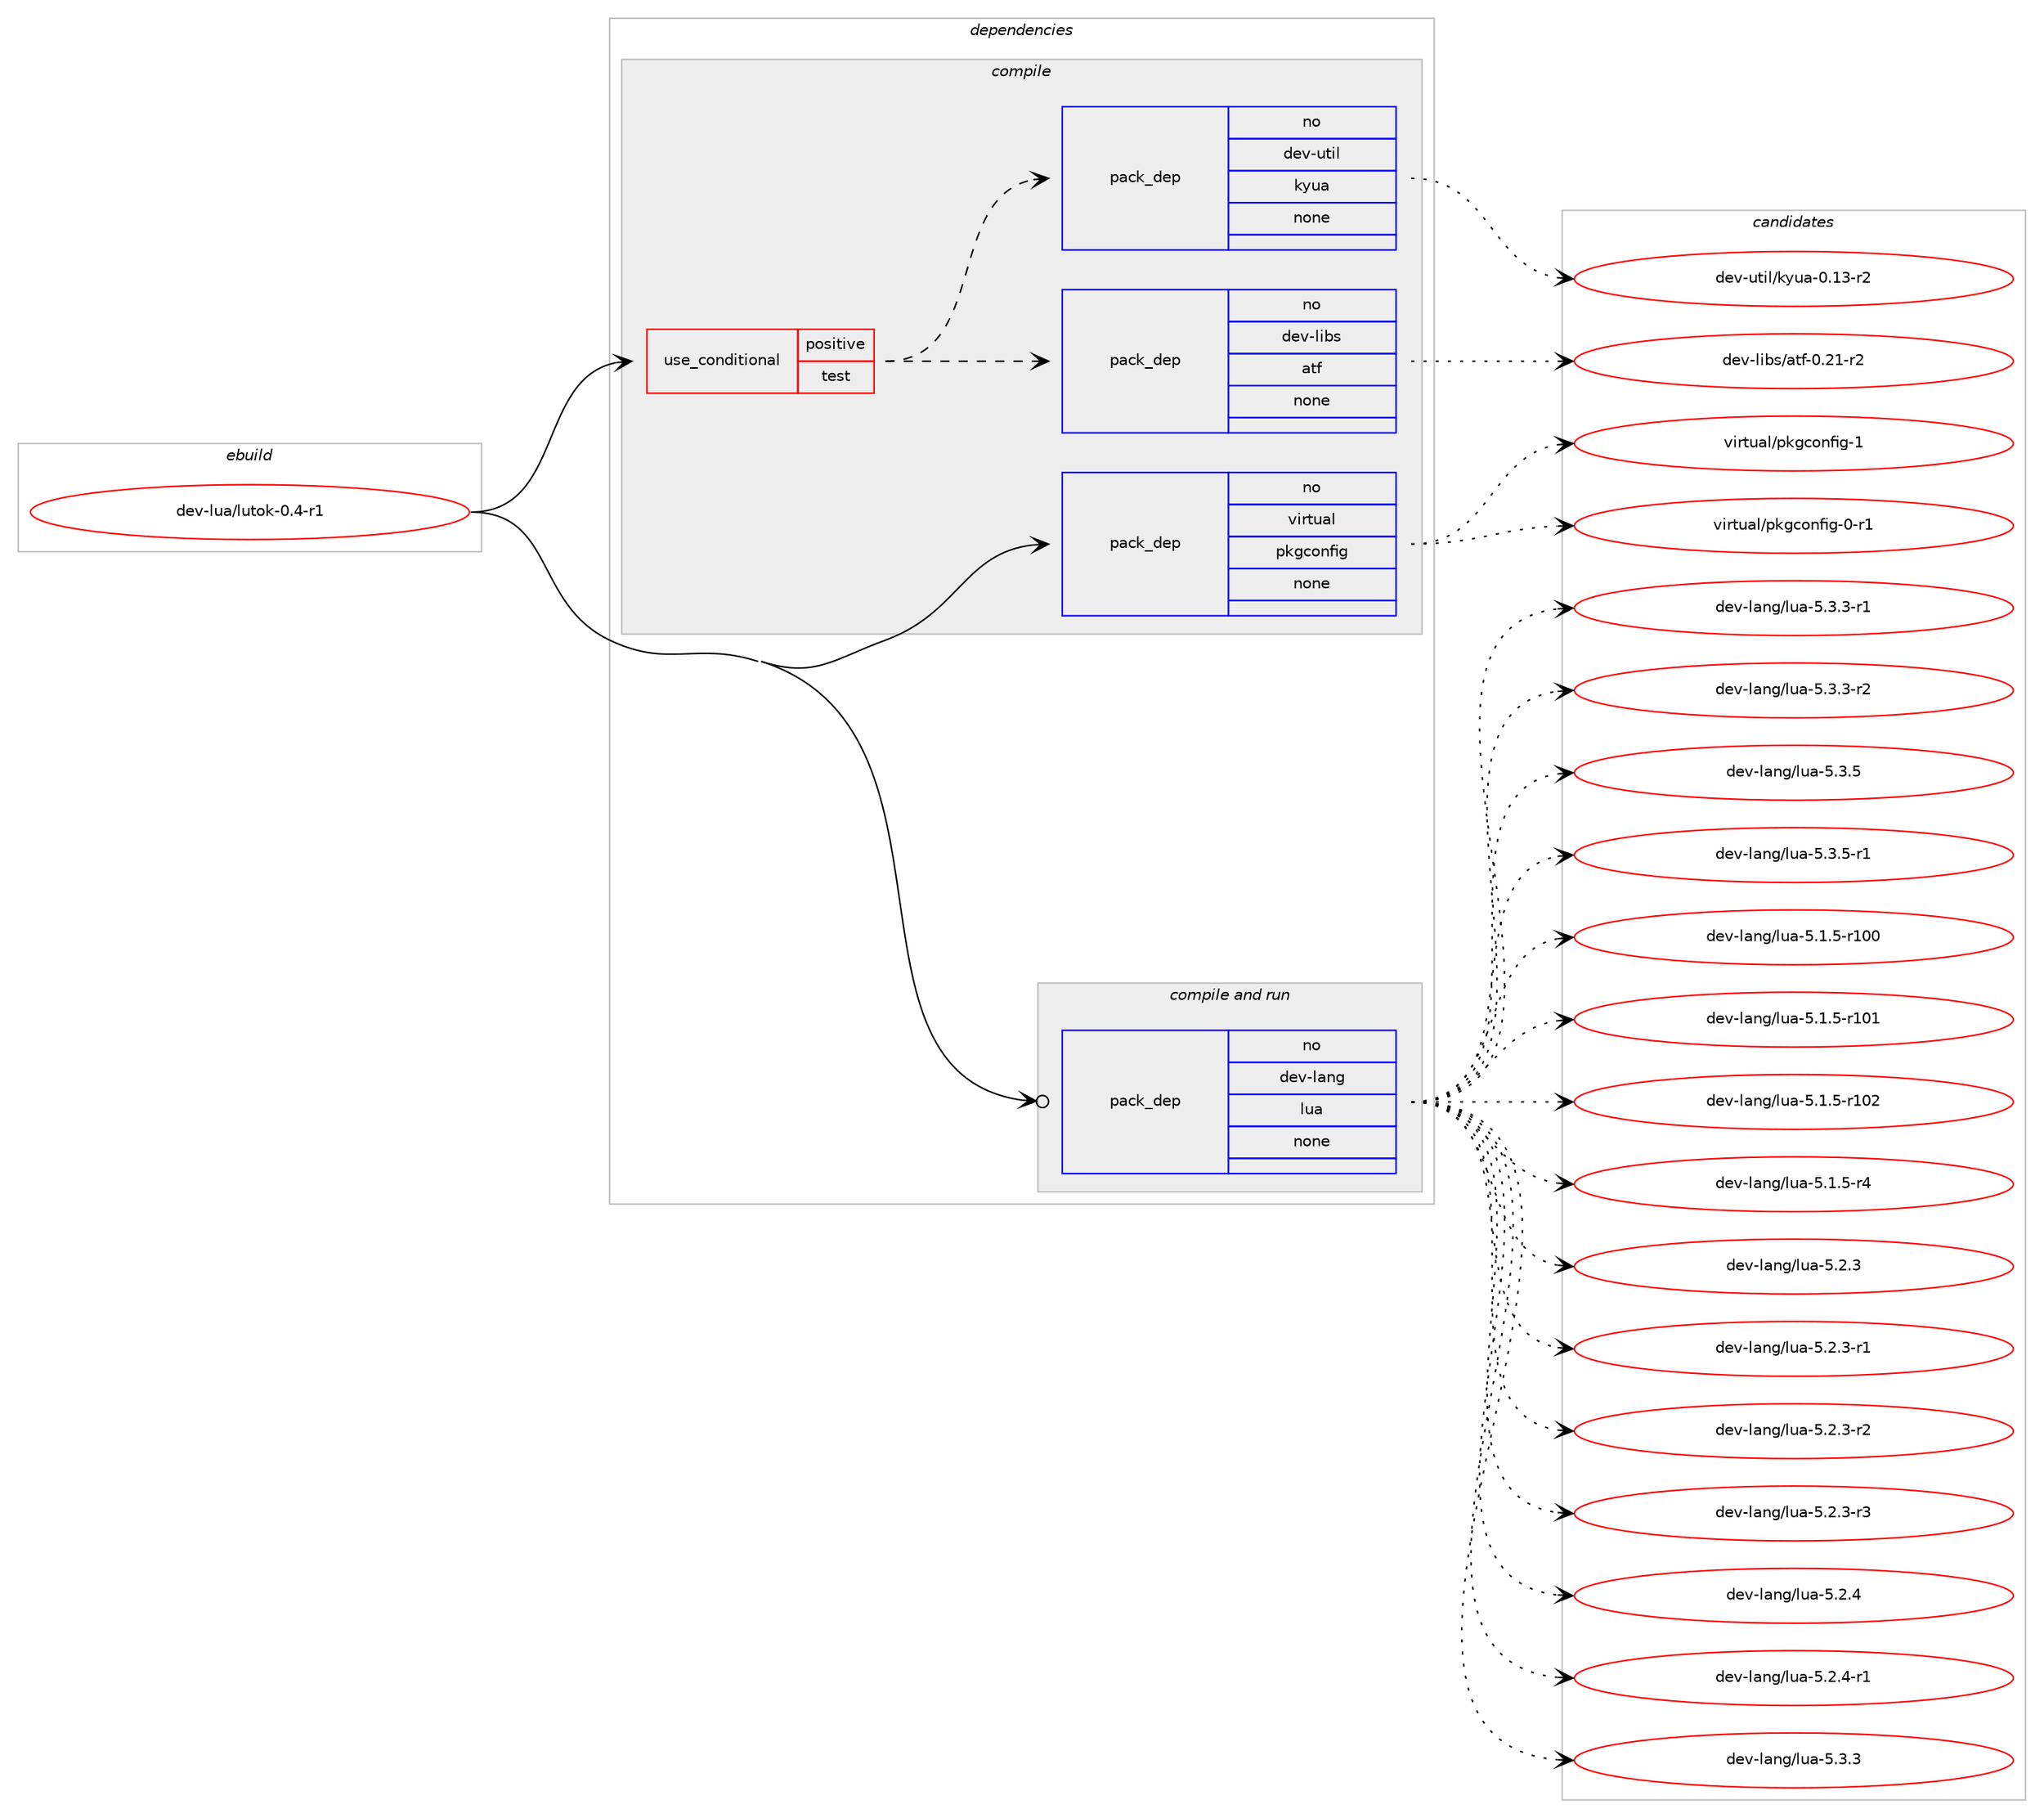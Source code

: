 digraph prolog {

# *************
# Graph options
# *************

newrank=true;
concentrate=true;
compound=true;
graph [rankdir=LR,fontname=Helvetica,fontsize=10,ranksep=1.5];#, ranksep=2.5, nodesep=0.2];
edge  [arrowhead=vee];
node  [fontname=Helvetica,fontsize=10];

# **********
# The ebuild
# **********

subgraph cluster_leftcol {
color=gray;
rank=same;
label=<<i>ebuild</i>>;
id [label="dev-lua/lutok-0.4-r1", color=red, width=4, href="../dev-lua/lutok-0.4-r1.svg"];
}

# ****************
# The dependencies
# ****************

subgraph cluster_midcol {
color=gray;
label=<<i>dependencies</i>>;
subgraph cluster_compile {
fillcolor="#eeeeee";
style=filled;
label=<<i>compile</i>>;
subgraph cond133008 {
dependency570553 [label=<<TABLE BORDER="0" CELLBORDER="1" CELLSPACING="0" CELLPADDING="4"><TR><TD ROWSPAN="3" CELLPADDING="10">use_conditional</TD></TR><TR><TD>positive</TD></TR><TR><TD>test</TD></TR></TABLE>>, shape=none, color=red];
subgraph pack425931 {
dependency570554 [label=<<TABLE BORDER="0" CELLBORDER="1" CELLSPACING="0" CELLPADDING="4" WIDTH="220"><TR><TD ROWSPAN="6" CELLPADDING="30">pack_dep</TD></TR><TR><TD WIDTH="110">no</TD></TR><TR><TD>dev-libs</TD></TR><TR><TD>atf</TD></TR><TR><TD>none</TD></TR><TR><TD></TD></TR></TABLE>>, shape=none, color=blue];
}
dependency570553:e -> dependency570554:w [weight=20,style="dashed",arrowhead="vee"];
subgraph pack425932 {
dependency570555 [label=<<TABLE BORDER="0" CELLBORDER="1" CELLSPACING="0" CELLPADDING="4" WIDTH="220"><TR><TD ROWSPAN="6" CELLPADDING="30">pack_dep</TD></TR><TR><TD WIDTH="110">no</TD></TR><TR><TD>dev-util</TD></TR><TR><TD>kyua</TD></TR><TR><TD>none</TD></TR><TR><TD></TD></TR></TABLE>>, shape=none, color=blue];
}
dependency570553:e -> dependency570555:w [weight=20,style="dashed",arrowhead="vee"];
}
id:e -> dependency570553:w [weight=20,style="solid",arrowhead="vee"];
subgraph pack425933 {
dependency570556 [label=<<TABLE BORDER="0" CELLBORDER="1" CELLSPACING="0" CELLPADDING="4" WIDTH="220"><TR><TD ROWSPAN="6" CELLPADDING="30">pack_dep</TD></TR><TR><TD WIDTH="110">no</TD></TR><TR><TD>virtual</TD></TR><TR><TD>pkgconfig</TD></TR><TR><TD>none</TD></TR><TR><TD></TD></TR></TABLE>>, shape=none, color=blue];
}
id:e -> dependency570556:w [weight=20,style="solid",arrowhead="vee"];
}
subgraph cluster_compileandrun {
fillcolor="#eeeeee";
style=filled;
label=<<i>compile and run</i>>;
subgraph pack425934 {
dependency570557 [label=<<TABLE BORDER="0" CELLBORDER="1" CELLSPACING="0" CELLPADDING="4" WIDTH="220"><TR><TD ROWSPAN="6" CELLPADDING="30">pack_dep</TD></TR><TR><TD WIDTH="110">no</TD></TR><TR><TD>dev-lang</TD></TR><TR><TD>lua</TD></TR><TR><TD>none</TD></TR><TR><TD></TD></TR></TABLE>>, shape=none, color=blue];
}
id:e -> dependency570557:w [weight=20,style="solid",arrowhead="odotvee"];
}
subgraph cluster_run {
fillcolor="#eeeeee";
style=filled;
label=<<i>run</i>>;
}
}

# **************
# The candidates
# **************

subgraph cluster_choices {
rank=same;
color=gray;
label=<<i>candidates</i>>;

subgraph choice425931 {
color=black;
nodesep=1;
choice1001011184510810598115479711610245484650494511450 [label="dev-libs/atf-0.21-r2", color=red, width=4,href="../dev-libs/atf-0.21-r2.svg"];
dependency570554:e -> choice1001011184510810598115479711610245484650494511450:w [style=dotted,weight="100"];
}
subgraph choice425932 {
color=black;
nodesep=1;
choice10010111845117116105108471071211179745484649514511450 [label="dev-util/kyua-0.13-r2", color=red, width=4,href="../dev-util/kyua-0.13-r2.svg"];
dependency570555:e -> choice10010111845117116105108471071211179745484649514511450:w [style=dotted,weight="100"];
}
subgraph choice425933 {
color=black;
nodesep=1;
choice11810511411611797108471121071039911111010210510345484511449 [label="virtual/pkgconfig-0-r1", color=red, width=4,href="../virtual/pkgconfig-0-r1.svg"];
choice1181051141161179710847112107103991111101021051034549 [label="virtual/pkgconfig-1", color=red, width=4,href="../virtual/pkgconfig-1.svg"];
dependency570556:e -> choice11810511411611797108471121071039911111010210510345484511449:w [style=dotted,weight="100"];
dependency570556:e -> choice1181051141161179710847112107103991111101021051034549:w [style=dotted,weight="100"];
}
subgraph choice425934 {
color=black;
nodesep=1;
choice1001011184510897110103471081179745534649465345114494848 [label="dev-lang/lua-5.1.5-r100", color=red, width=4,href="../dev-lang/lua-5.1.5-r100.svg"];
choice1001011184510897110103471081179745534649465345114494849 [label="dev-lang/lua-5.1.5-r101", color=red, width=4,href="../dev-lang/lua-5.1.5-r101.svg"];
choice1001011184510897110103471081179745534649465345114494850 [label="dev-lang/lua-5.1.5-r102", color=red, width=4,href="../dev-lang/lua-5.1.5-r102.svg"];
choice100101118451089711010347108117974553464946534511452 [label="dev-lang/lua-5.1.5-r4", color=red, width=4,href="../dev-lang/lua-5.1.5-r4.svg"];
choice10010111845108971101034710811797455346504651 [label="dev-lang/lua-5.2.3", color=red, width=4,href="../dev-lang/lua-5.2.3.svg"];
choice100101118451089711010347108117974553465046514511449 [label="dev-lang/lua-5.2.3-r1", color=red, width=4,href="../dev-lang/lua-5.2.3-r1.svg"];
choice100101118451089711010347108117974553465046514511450 [label="dev-lang/lua-5.2.3-r2", color=red, width=4,href="../dev-lang/lua-5.2.3-r2.svg"];
choice100101118451089711010347108117974553465046514511451 [label="dev-lang/lua-5.2.3-r3", color=red, width=4,href="../dev-lang/lua-5.2.3-r3.svg"];
choice10010111845108971101034710811797455346504652 [label="dev-lang/lua-5.2.4", color=red, width=4,href="../dev-lang/lua-5.2.4.svg"];
choice100101118451089711010347108117974553465046524511449 [label="dev-lang/lua-5.2.4-r1", color=red, width=4,href="../dev-lang/lua-5.2.4-r1.svg"];
choice10010111845108971101034710811797455346514651 [label="dev-lang/lua-5.3.3", color=red, width=4,href="../dev-lang/lua-5.3.3.svg"];
choice100101118451089711010347108117974553465146514511449 [label="dev-lang/lua-5.3.3-r1", color=red, width=4,href="../dev-lang/lua-5.3.3-r1.svg"];
choice100101118451089711010347108117974553465146514511450 [label="dev-lang/lua-5.3.3-r2", color=red, width=4,href="../dev-lang/lua-5.3.3-r2.svg"];
choice10010111845108971101034710811797455346514653 [label="dev-lang/lua-5.3.5", color=red, width=4,href="../dev-lang/lua-5.3.5.svg"];
choice100101118451089711010347108117974553465146534511449 [label="dev-lang/lua-5.3.5-r1", color=red, width=4,href="../dev-lang/lua-5.3.5-r1.svg"];
dependency570557:e -> choice1001011184510897110103471081179745534649465345114494848:w [style=dotted,weight="100"];
dependency570557:e -> choice1001011184510897110103471081179745534649465345114494849:w [style=dotted,weight="100"];
dependency570557:e -> choice1001011184510897110103471081179745534649465345114494850:w [style=dotted,weight="100"];
dependency570557:e -> choice100101118451089711010347108117974553464946534511452:w [style=dotted,weight="100"];
dependency570557:e -> choice10010111845108971101034710811797455346504651:w [style=dotted,weight="100"];
dependency570557:e -> choice100101118451089711010347108117974553465046514511449:w [style=dotted,weight="100"];
dependency570557:e -> choice100101118451089711010347108117974553465046514511450:w [style=dotted,weight="100"];
dependency570557:e -> choice100101118451089711010347108117974553465046514511451:w [style=dotted,weight="100"];
dependency570557:e -> choice10010111845108971101034710811797455346504652:w [style=dotted,weight="100"];
dependency570557:e -> choice100101118451089711010347108117974553465046524511449:w [style=dotted,weight="100"];
dependency570557:e -> choice10010111845108971101034710811797455346514651:w [style=dotted,weight="100"];
dependency570557:e -> choice100101118451089711010347108117974553465146514511449:w [style=dotted,weight="100"];
dependency570557:e -> choice100101118451089711010347108117974553465146514511450:w [style=dotted,weight="100"];
dependency570557:e -> choice10010111845108971101034710811797455346514653:w [style=dotted,weight="100"];
dependency570557:e -> choice100101118451089711010347108117974553465146534511449:w [style=dotted,weight="100"];
}
}

}
